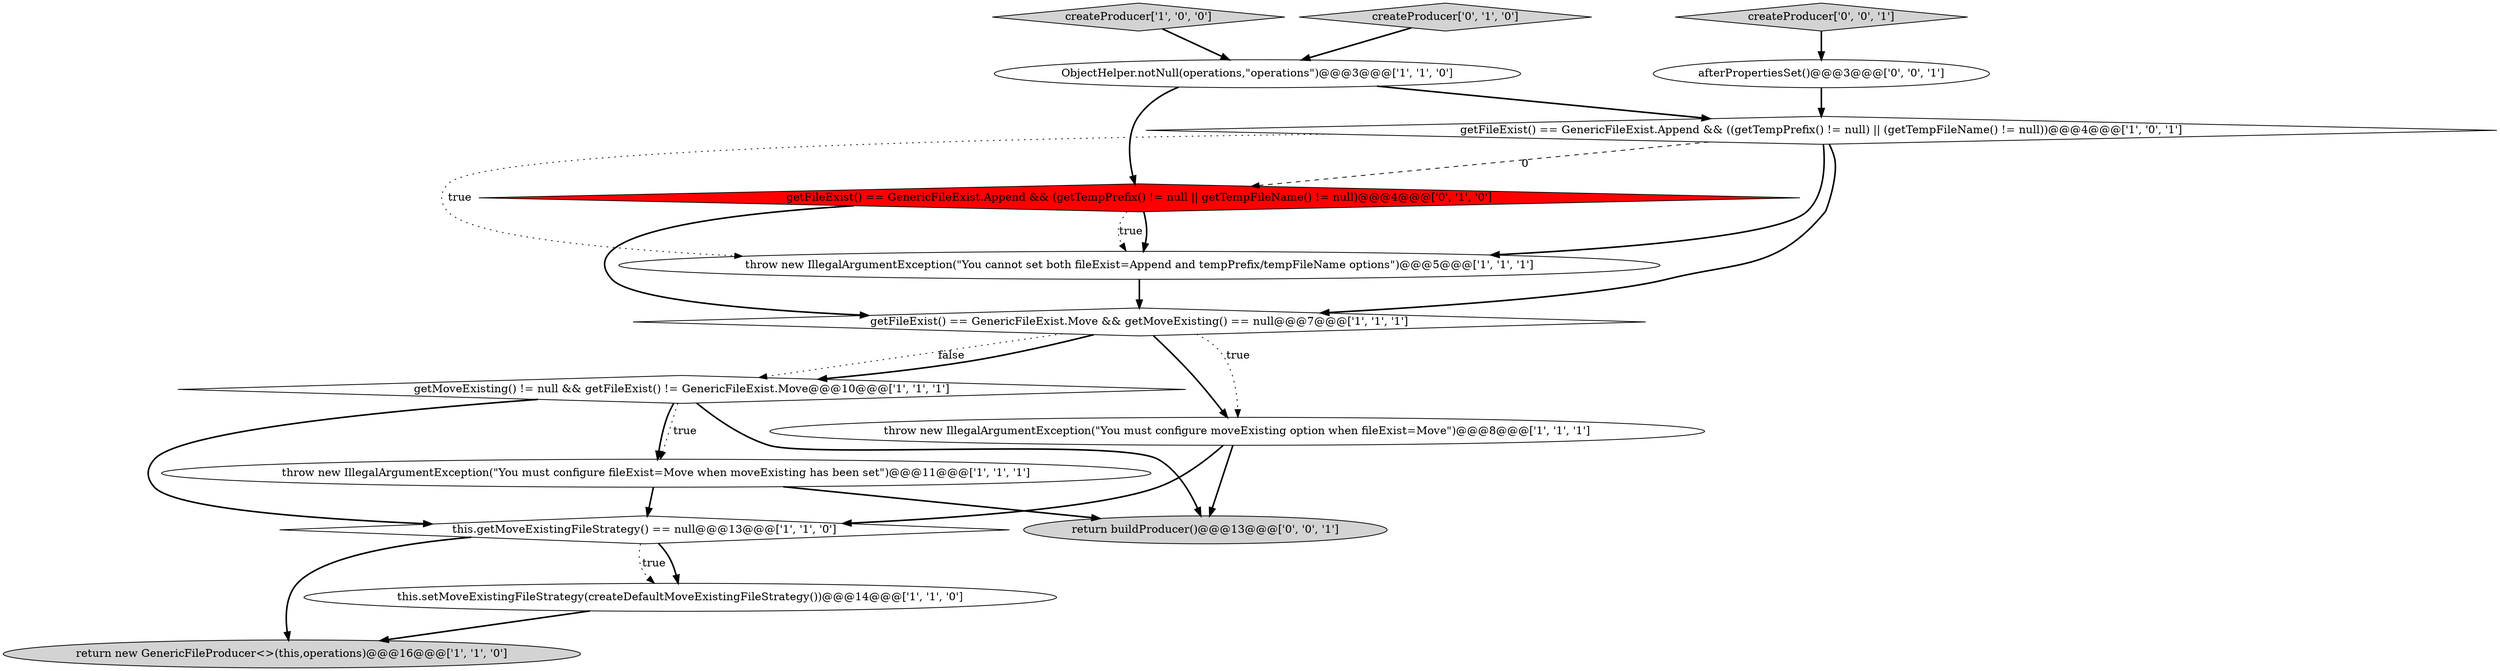 digraph {
6 [style = filled, label = "getMoveExisting() != null && getFileExist() != GenericFileExist.Move@@@10@@@['1', '1', '1']", fillcolor = white, shape = diamond image = "AAA0AAABBB1BBB"];
10 [style = filled, label = "getFileExist() == GenericFileExist.Move && getMoveExisting() == null@@@7@@@['1', '1', '1']", fillcolor = white, shape = diamond image = "AAA0AAABBB1BBB"];
9 [style = filled, label = "getFileExist() == GenericFileExist.Append && ((getTempPrefix() != null) || (getTempFileName() != null))@@@4@@@['1', '0', '1']", fillcolor = white, shape = diamond image = "AAA0AAABBB1BBB"];
13 [style = filled, label = "createProducer['0', '0', '1']", fillcolor = lightgray, shape = diamond image = "AAA0AAABBB3BBB"];
0 [style = filled, label = "throw new IllegalArgumentException(\"You cannot set both fileExist=Append and tempPrefix/tempFileName options\")@@@5@@@['1', '1', '1']", fillcolor = white, shape = ellipse image = "AAA0AAABBB1BBB"];
5 [style = filled, label = "ObjectHelper.notNull(operations,\"operations\")@@@3@@@['1', '1', '0']", fillcolor = white, shape = ellipse image = "AAA0AAABBB1BBB"];
14 [style = filled, label = "return buildProducer()@@@13@@@['0', '0', '1']", fillcolor = lightgray, shape = ellipse image = "AAA0AAABBB3BBB"];
1 [style = filled, label = "this.getMoveExistingFileStrategy() == null@@@13@@@['1', '1', '0']", fillcolor = white, shape = diamond image = "AAA0AAABBB1BBB"];
11 [style = filled, label = "getFileExist() == GenericFileExist.Append && (getTempPrefix() != null || getTempFileName() != null)@@@4@@@['0', '1', '0']", fillcolor = red, shape = diamond image = "AAA1AAABBB2BBB"];
15 [style = filled, label = "afterPropertiesSet()@@@3@@@['0', '0', '1']", fillcolor = white, shape = ellipse image = "AAA0AAABBB3BBB"];
12 [style = filled, label = "createProducer['0', '1', '0']", fillcolor = lightgray, shape = diamond image = "AAA0AAABBB2BBB"];
3 [style = filled, label = "throw new IllegalArgumentException(\"You must configure moveExisting option when fileExist=Move\")@@@8@@@['1', '1', '1']", fillcolor = white, shape = ellipse image = "AAA0AAABBB1BBB"];
2 [style = filled, label = "this.setMoveExistingFileStrategy(createDefaultMoveExistingFileStrategy())@@@14@@@['1', '1', '0']", fillcolor = white, shape = ellipse image = "AAA0AAABBB1BBB"];
7 [style = filled, label = "createProducer['1', '0', '0']", fillcolor = lightgray, shape = diamond image = "AAA0AAABBB1BBB"];
8 [style = filled, label = "throw new IllegalArgumentException(\"You must configure fileExist=Move when moveExisting has been set\")@@@11@@@['1', '1', '1']", fillcolor = white, shape = ellipse image = "AAA0AAABBB1BBB"];
4 [style = filled, label = "return new GenericFileProducer<>(this,operations)@@@16@@@['1', '1', '0']", fillcolor = lightgray, shape = ellipse image = "AAA0AAABBB1BBB"];
1->4 [style = bold, label=""];
10->6 [style = dotted, label="false"];
9->0 [style = dotted, label="true"];
9->0 [style = bold, label=""];
12->5 [style = bold, label=""];
5->9 [style = bold, label=""];
3->1 [style = bold, label=""];
3->14 [style = bold, label=""];
8->14 [style = bold, label=""];
10->3 [style = dotted, label="true"];
10->3 [style = bold, label=""];
9->10 [style = bold, label=""];
2->4 [style = bold, label=""];
10->6 [style = bold, label=""];
6->14 [style = bold, label=""];
8->1 [style = bold, label=""];
6->1 [style = bold, label=""];
0->10 [style = bold, label=""];
7->5 [style = bold, label=""];
11->0 [style = bold, label=""];
11->10 [style = bold, label=""];
15->9 [style = bold, label=""];
6->8 [style = dotted, label="true"];
11->0 [style = dotted, label="true"];
6->8 [style = bold, label=""];
9->11 [style = dashed, label="0"];
1->2 [style = bold, label=""];
5->11 [style = bold, label=""];
13->15 [style = bold, label=""];
1->2 [style = dotted, label="true"];
}
